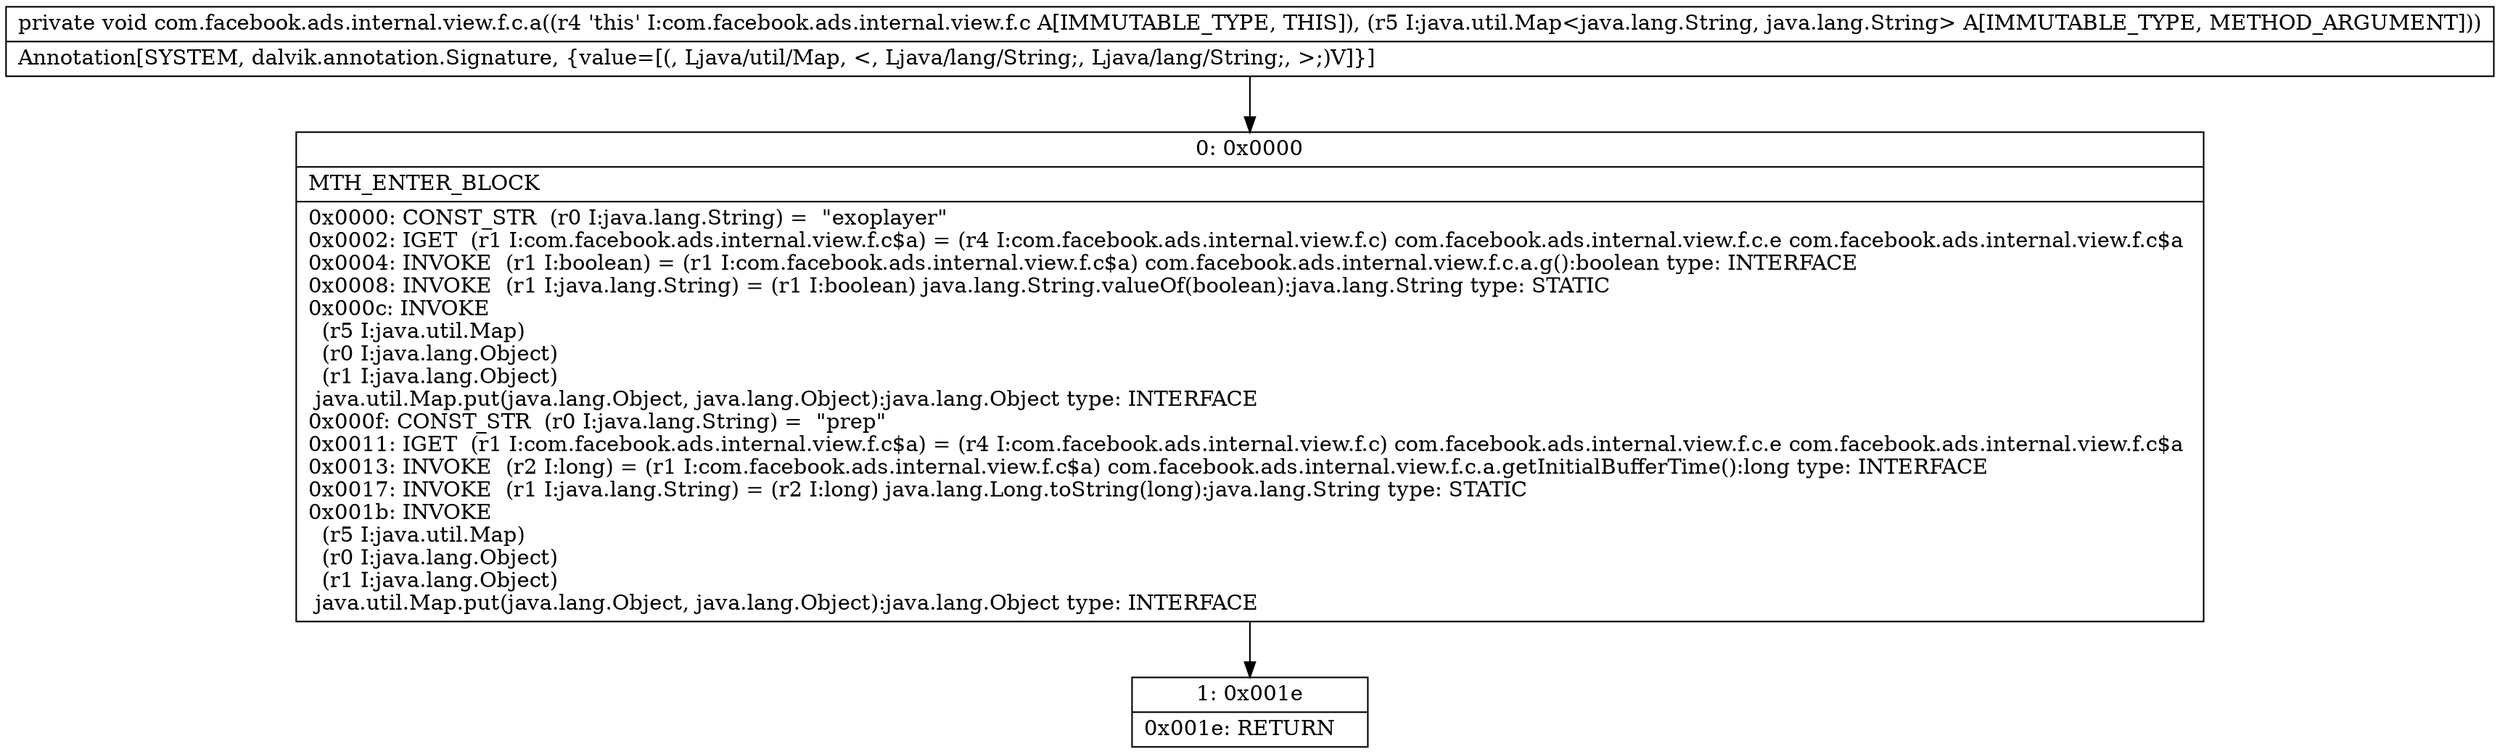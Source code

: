 digraph "CFG forcom.facebook.ads.internal.view.f.c.a(Ljava\/util\/Map;)V" {
Node_0 [shape=record,label="{0\:\ 0x0000|MTH_ENTER_BLOCK\l|0x0000: CONST_STR  (r0 I:java.lang.String) =  \"exoplayer\" \l0x0002: IGET  (r1 I:com.facebook.ads.internal.view.f.c$a) = (r4 I:com.facebook.ads.internal.view.f.c) com.facebook.ads.internal.view.f.c.e com.facebook.ads.internal.view.f.c$a \l0x0004: INVOKE  (r1 I:boolean) = (r1 I:com.facebook.ads.internal.view.f.c$a) com.facebook.ads.internal.view.f.c.a.g():boolean type: INTERFACE \l0x0008: INVOKE  (r1 I:java.lang.String) = (r1 I:boolean) java.lang.String.valueOf(boolean):java.lang.String type: STATIC \l0x000c: INVOKE  \l  (r5 I:java.util.Map)\l  (r0 I:java.lang.Object)\l  (r1 I:java.lang.Object)\l java.util.Map.put(java.lang.Object, java.lang.Object):java.lang.Object type: INTERFACE \l0x000f: CONST_STR  (r0 I:java.lang.String) =  \"prep\" \l0x0011: IGET  (r1 I:com.facebook.ads.internal.view.f.c$a) = (r4 I:com.facebook.ads.internal.view.f.c) com.facebook.ads.internal.view.f.c.e com.facebook.ads.internal.view.f.c$a \l0x0013: INVOKE  (r2 I:long) = (r1 I:com.facebook.ads.internal.view.f.c$a) com.facebook.ads.internal.view.f.c.a.getInitialBufferTime():long type: INTERFACE \l0x0017: INVOKE  (r1 I:java.lang.String) = (r2 I:long) java.lang.Long.toString(long):java.lang.String type: STATIC \l0x001b: INVOKE  \l  (r5 I:java.util.Map)\l  (r0 I:java.lang.Object)\l  (r1 I:java.lang.Object)\l java.util.Map.put(java.lang.Object, java.lang.Object):java.lang.Object type: INTERFACE \l}"];
Node_1 [shape=record,label="{1\:\ 0x001e|0x001e: RETURN   \l}"];
MethodNode[shape=record,label="{private void com.facebook.ads.internal.view.f.c.a((r4 'this' I:com.facebook.ads.internal.view.f.c A[IMMUTABLE_TYPE, THIS]), (r5 I:java.util.Map\<java.lang.String, java.lang.String\> A[IMMUTABLE_TYPE, METHOD_ARGUMENT]))  | Annotation[SYSTEM, dalvik.annotation.Signature, \{value=[(, Ljava\/util\/Map, \<, Ljava\/lang\/String;, Ljava\/lang\/String;, \>;)V]\}]\l}"];
MethodNode -> Node_0;
Node_0 -> Node_1;
}

